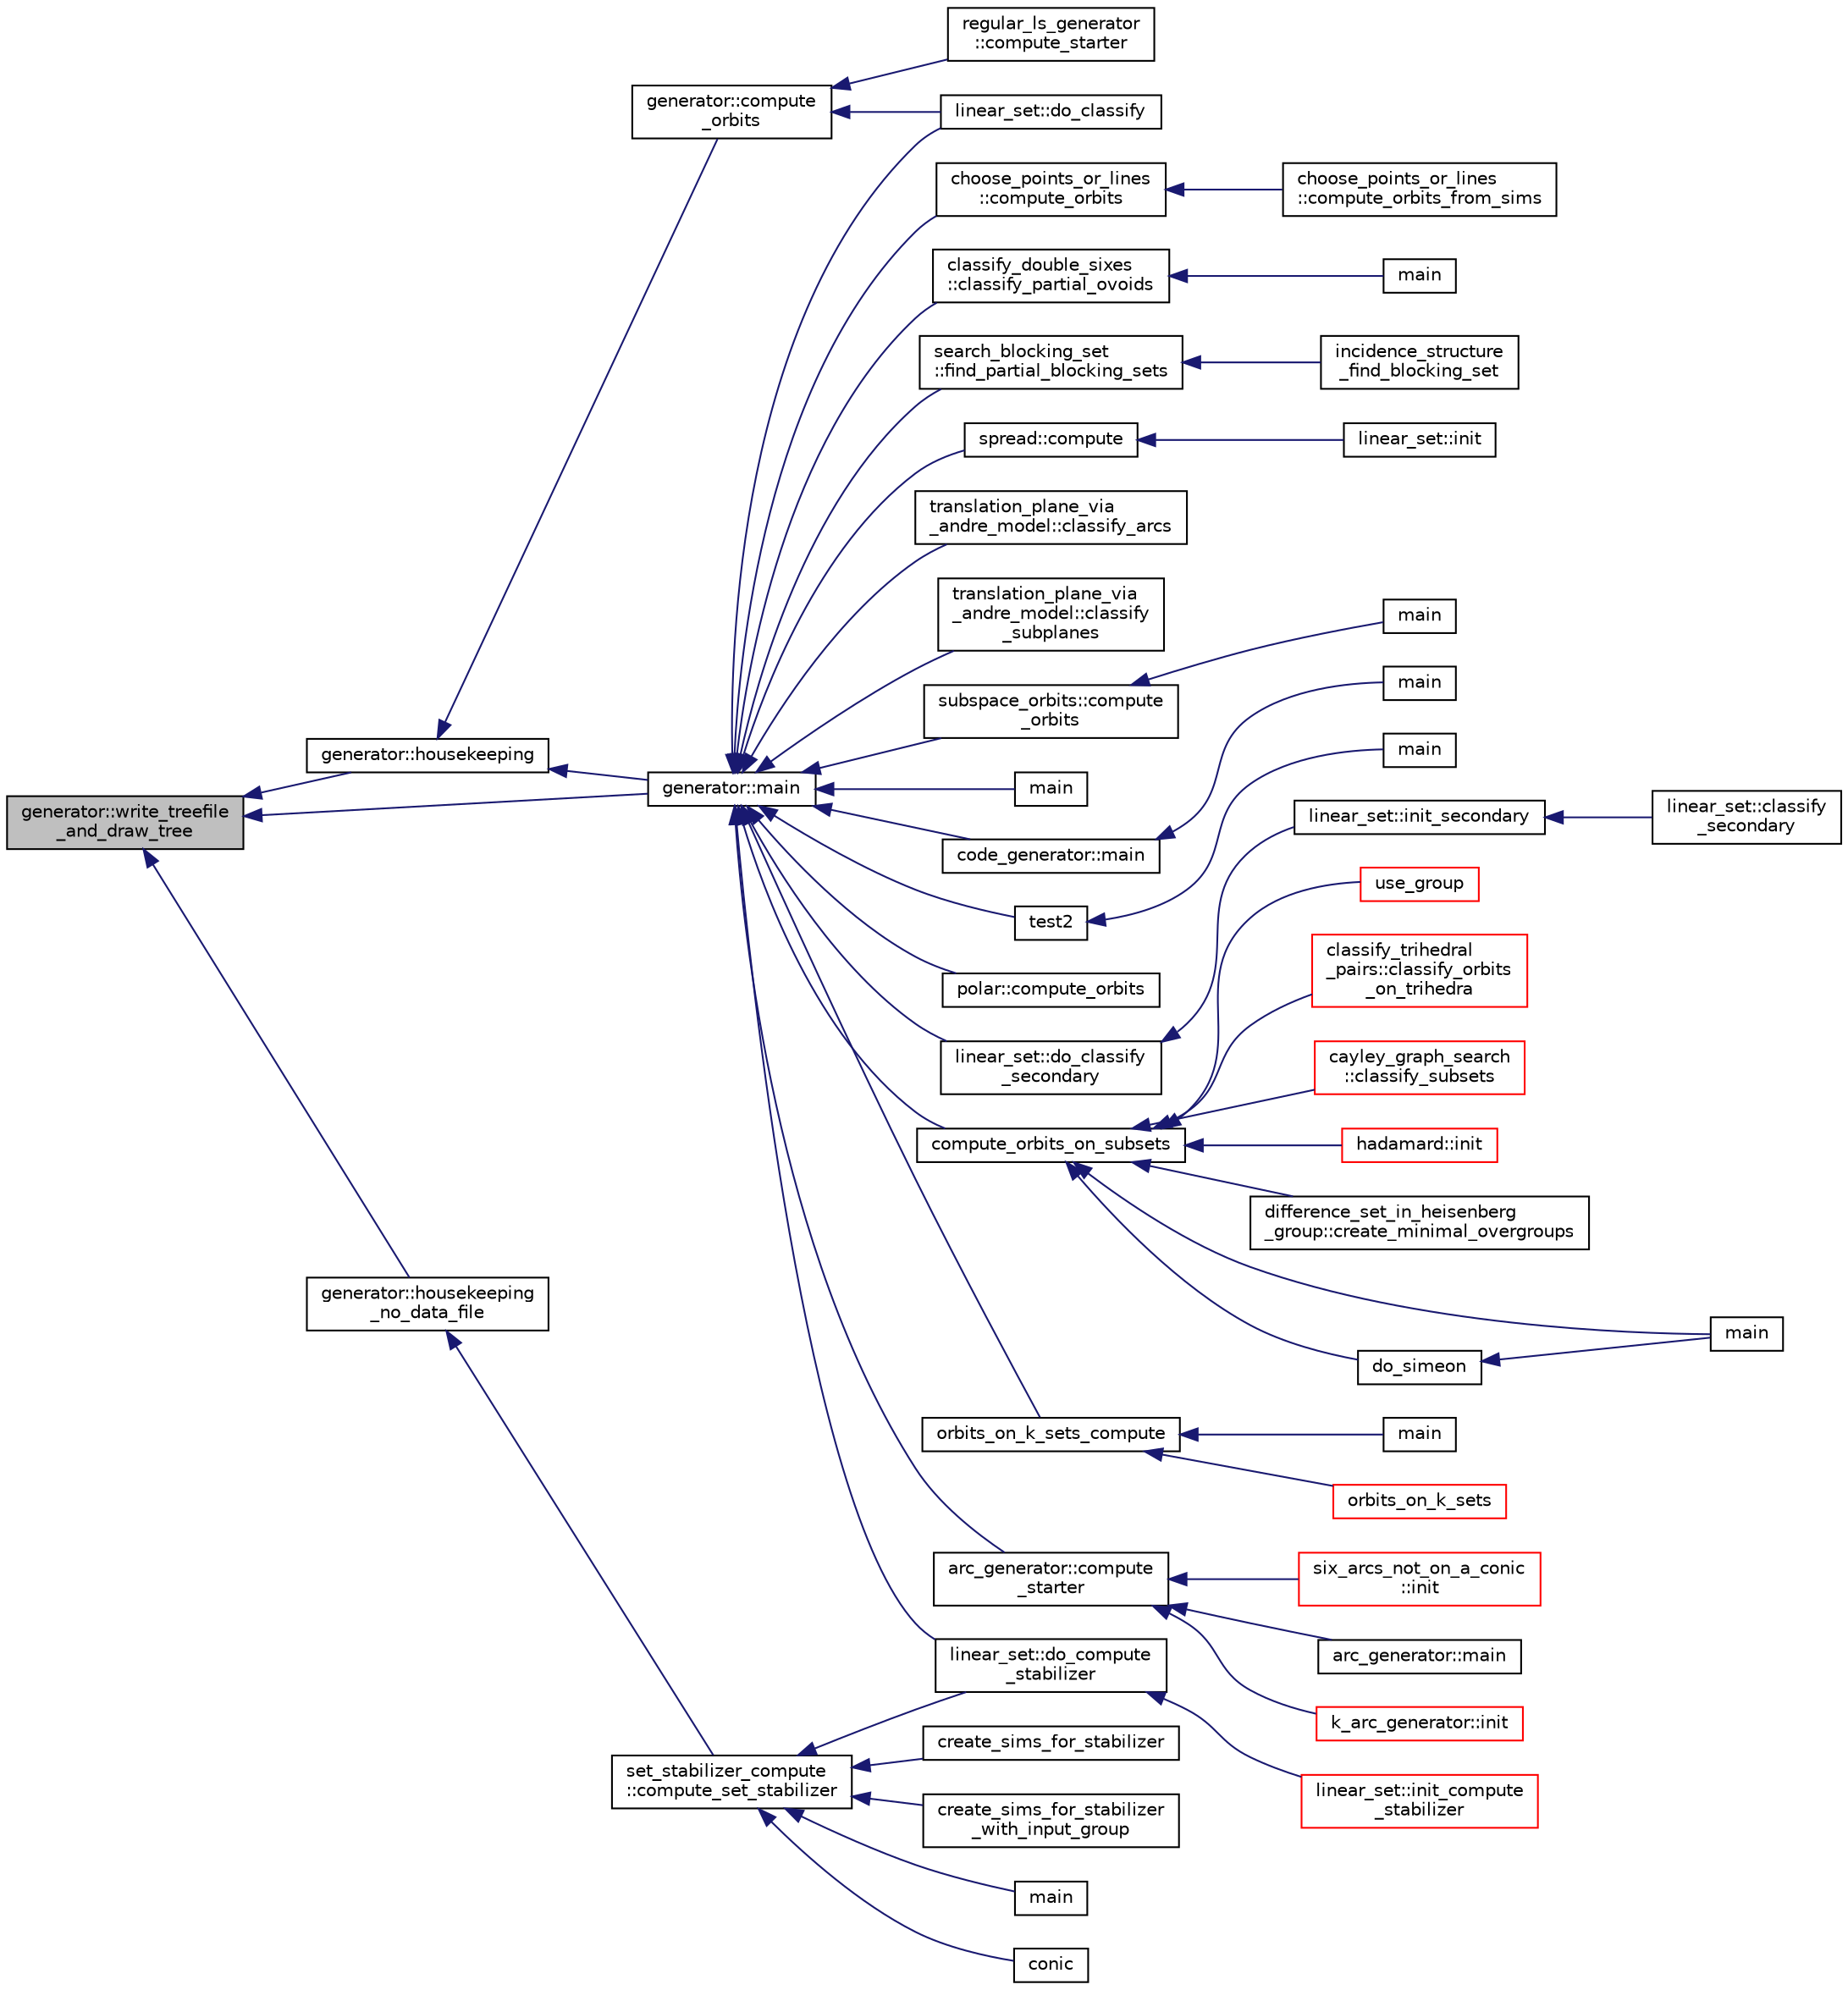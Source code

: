 digraph "generator::write_treefile_and_draw_tree"
{
  edge [fontname="Helvetica",fontsize="10",labelfontname="Helvetica",labelfontsize="10"];
  node [fontname="Helvetica",fontsize="10",shape=record];
  rankdir="LR";
  Node23692 [label="generator::write_treefile\l_and_draw_tree",height=0.2,width=0.4,color="black", fillcolor="grey75", style="filled", fontcolor="black"];
  Node23692 -> Node23693 [dir="back",color="midnightblue",fontsize="10",style="solid",fontname="Helvetica"];
  Node23693 [label="generator::main",height=0.2,width=0.4,color="black", fillcolor="white", style="filled",URL="$d7/d73/classgenerator.html#a01abff8e9f231bf0d82e2e8e0061f242"];
  Node23693 -> Node23694 [dir="back",color="midnightblue",fontsize="10",style="solid",fontname="Helvetica"];
  Node23694 [label="main",height=0.2,width=0.4,color="black", fillcolor="white", style="filled",URL="$d2/d11/codes_8h.html#a217dbf8b442f20279ea00b898af96f52"];
  Node23693 -> Node23695 [dir="back",color="midnightblue",fontsize="10",style="solid",fontname="Helvetica"];
  Node23695 [label="code_generator::main",height=0.2,width=0.4,color="black", fillcolor="white", style="filled",URL="$db/d37/classcode__generator.html#ab3cf3a306e4032c2b471ac95321c599f"];
  Node23695 -> Node23696 [dir="back",color="midnightblue",fontsize="10",style="solid",fontname="Helvetica"];
  Node23696 [label="main",height=0.2,width=0.4,color="black", fillcolor="white", style="filled",URL="$d4/d4f/codes_8_c.html#a217dbf8b442f20279ea00b898af96f52"];
  Node23693 -> Node23697 [dir="back",color="midnightblue",fontsize="10",style="solid",fontname="Helvetica"];
  Node23697 [label="test2",height=0.2,width=0.4,color="black", fillcolor="white", style="filled",URL="$d9/db0/factor__space_8_c.html#a39d73a812e5fd8f1bc111e948368cb10"];
  Node23697 -> Node23698 [dir="back",color="midnightblue",fontsize="10",style="solid",fontname="Helvetica"];
  Node23698 [label="main",height=0.2,width=0.4,color="black", fillcolor="white", style="filled",URL="$d9/db0/factor__space_8_c.html#a3c04138a5bfe5d72780bb7e82a18e627"];
  Node23693 -> Node23699 [dir="back",color="midnightblue",fontsize="10",style="solid",fontname="Helvetica"];
  Node23699 [label="polar::compute_orbits",height=0.2,width=0.4,color="black", fillcolor="white", style="filled",URL="$da/d1c/classpolar.html#ac4c3c4f95d14c74ff4a3ec3f3479a1da"];
  Node23693 -> Node23700 [dir="back",color="midnightblue",fontsize="10",style="solid",fontname="Helvetica"];
  Node23700 [label="linear_set::do_classify",height=0.2,width=0.4,color="black", fillcolor="white", style="filled",URL="$dd/d86/classlinear__set.html#a3eb2dbce7fa8b71901dfc12f288ddd0c"];
  Node23693 -> Node23701 [dir="back",color="midnightblue",fontsize="10",style="solid",fontname="Helvetica"];
  Node23701 [label="linear_set::do_classify\l_secondary",height=0.2,width=0.4,color="black", fillcolor="white", style="filled",URL="$dd/d86/classlinear__set.html#a47eb7f9995f3343abd3bdfbf9a9a9162"];
  Node23701 -> Node23702 [dir="back",color="midnightblue",fontsize="10",style="solid",fontname="Helvetica"];
  Node23702 [label="linear_set::init_secondary",height=0.2,width=0.4,color="black", fillcolor="white", style="filled",URL="$dd/d86/classlinear__set.html#a7bf8cd7805559b5762921687a7c1ed97"];
  Node23702 -> Node23703 [dir="back",color="midnightblue",fontsize="10",style="solid",fontname="Helvetica"];
  Node23703 [label="linear_set::classify\l_secondary",height=0.2,width=0.4,color="black", fillcolor="white", style="filled",URL="$dd/d86/classlinear__set.html#a5d7659de855e20e2fa8e41e7aedcb1fc"];
  Node23693 -> Node23704 [dir="back",color="midnightblue",fontsize="10",style="solid",fontname="Helvetica"];
  Node23704 [label="linear_set::do_compute\l_stabilizer",height=0.2,width=0.4,color="black", fillcolor="white", style="filled",URL="$dd/d86/classlinear__set.html#ae8f58ded28fb5370f4459cca42b7463b"];
  Node23704 -> Node23705 [dir="back",color="midnightblue",fontsize="10",style="solid",fontname="Helvetica"];
  Node23705 [label="linear_set::init_compute\l_stabilizer",height=0.2,width=0.4,color="red", fillcolor="white", style="filled",URL="$dd/d86/classlinear__set.html#a0cc3eaec1896fdc977b62e94623b055b"];
  Node23693 -> Node23707 [dir="back",color="midnightblue",fontsize="10",style="solid",fontname="Helvetica"];
  Node23707 [label="compute_orbits_on_subsets",height=0.2,width=0.4,color="black", fillcolor="white", style="filled",URL="$d3/d35/snakes__and__ladders__global_8_c.html#af33697aede0480110b1227f727252637"];
  Node23707 -> Node23708 [dir="back",color="midnightblue",fontsize="10",style="solid",fontname="Helvetica"];
  Node23708 [label="cayley_graph_search\l::classify_subsets",height=0.2,width=0.4,color="red", fillcolor="white", style="filled",URL="$de/dae/classcayley__graph__search.html#a4cf8a90752e018a281481ac80ad52c4b"];
  Node23707 -> Node23711 [dir="back",color="midnightblue",fontsize="10",style="solid",fontname="Helvetica"];
  Node23711 [label="hadamard::init",height=0.2,width=0.4,color="red", fillcolor="white", style="filled",URL="$d7/dbb/classhadamard.html#a16af359850b8bdd0d2a73e260d496c33"];
  Node23707 -> Node23713 [dir="back",color="midnightblue",fontsize="10",style="solid",fontname="Helvetica"];
  Node23713 [label="difference_set_in_heisenberg\l_group::create_minimal_overgroups",height=0.2,width=0.4,color="black", fillcolor="white", style="filled",URL="$de/d8a/classdifference__set__in__heisenberg__group.html#a9bde5ad5da3ebaebf98fbfd3e8110b79"];
  Node23707 -> Node23714 [dir="back",color="midnightblue",fontsize="10",style="solid",fontname="Helvetica"];
  Node23714 [label="main",height=0.2,width=0.4,color="black", fillcolor="white", style="filled",URL="$d5/d13/simeon_8_c.html#ae66f6b31b5ad750f1fe042a706a4e3d4"];
  Node23707 -> Node23715 [dir="back",color="midnightblue",fontsize="10",style="solid",fontname="Helvetica"];
  Node23715 [label="do_simeon",height=0.2,width=0.4,color="black", fillcolor="white", style="filled",URL="$d5/d13/simeon_8_c.html#a36cf3f9cb484fa44da7a7dfcbe9385d0"];
  Node23715 -> Node23714 [dir="back",color="midnightblue",fontsize="10",style="solid",fontname="Helvetica"];
  Node23707 -> Node23716 [dir="back",color="midnightblue",fontsize="10",style="solid",fontname="Helvetica"];
  Node23716 [label="use_group",height=0.2,width=0.4,color="red", fillcolor="white", style="filled",URL="$d9/d9f/all__cliques_8_c.html#aba62531e97173264c39afe2c7857af31"];
  Node23707 -> Node23718 [dir="back",color="midnightblue",fontsize="10",style="solid",fontname="Helvetica"];
  Node23718 [label="classify_trihedral\l_pairs::classify_orbits\l_on_trihedra",height=0.2,width=0.4,color="red", fillcolor="white", style="filled",URL="$d1/d21/classclassify__trihedral__pairs.html#a99625621bfba4bb65b3d60304b306539"];
  Node23693 -> Node23725 [dir="back",color="midnightblue",fontsize="10",style="solid",fontname="Helvetica"];
  Node23725 [label="orbits_on_k_sets_compute",height=0.2,width=0.4,color="black", fillcolor="white", style="filled",URL="$d3/d35/snakes__and__ladders__global_8_c.html#a96743526b15703539d544499276aaa71"];
  Node23725 -> Node23726 [dir="back",color="midnightblue",fontsize="10",style="solid",fontname="Helvetica"];
  Node23726 [label="main",height=0.2,width=0.4,color="black", fillcolor="white", style="filled",URL="$d9/d5f/example__fano__plane_8_c.html#ae66f6b31b5ad750f1fe042a706a4e3d4"];
  Node23725 -> Node23727 [dir="back",color="midnightblue",fontsize="10",style="solid",fontname="Helvetica"];
  Node23727 [label="orbits_on_k_sets",height=0.2,width=0.4,color="red", fillcolor="white", style="filled",URL="$d3/d35/snakes__and__ladders__global_8_c.html#afe3d79116aa8b4d1a93d444a3a979b6e"];
  Node23693 -> Node23736 [dir="back",color="midnightblue",fontsize="10",style="solid",fontname="Helvetica"];
  Node23736 [label="arc_generator::compute\l_starter",height=0.2,width=0.4,color="black", fillcolor="white", style="filled",URL="$d4/d21/classarc__generator.html#aad1dcec3a1c302e743d574bd1ac857d9"];
  Node23736 -> Node23735 [dir="back",color="midnightblue",fontsize="10",style="solid",fontname="Helvetica"];
  Node23735 [label="arc_generator::main",height=0.2,width=0.4,color="black", fillcolor="white", style="filled",URL="$d4/d21/classarc__generator.html#ad80140b51b165dad1fe6ab232be7829a"];
  Node23736 -> Node23737 [dir="back",color="midnightblue",fontsize="10",style="solid",fontname="Helvetica"];
  Node23737 [label="k_arc_generator::init",height=0.2,width=0.4,color="red", fillcolor="white", style="filled",URL="$d6/dd8/classk__arc__generator.html#a6036d9f52ede9f8ca681505626b5361d"];
  Node23736 -> Node23739 [dir="back",color="midnightblue",fontsize="10",style="solid",fontname="Helvetica"];
  Node23739 [label="six_arcs_not_on_a_conic\l::init",height=0.2,width=0.4,color="red", fillcolor="white", style="filled",URL="$d8/de6/classsix__arcs__not__on__a__conic.html#a7a4d5cf8a098488729934cfa8a70944a"];
  Node23693 -> Node23741 [dir="back",color="midnightblue",fontsize="10",style="solid",fontname="Helvetica"];
  Node23741 [label="choose_points_or_lines\l::compute_orbits",height=0.2,width=0.4,color="black", fillcolor="white", style="filled",URL="$d6/d75/classchoose__points__or__lines.html#adc353e2d41dc8a39563322c8cdd85f61"];
  Node23741 -> Node23742 [dir="back",color="midnightblue",fontsize="10",style="solid",fontname="Helvetica"];
  Node23742 [label="choose_points_or_lines\l::compute_orbits_from_sims",height=0.2,width=0.4,color="black", fillcolor="white", style="filled",URL="$d6/d75/classchoose__points__or__lines.html#a4fcac2dadf459d7c75187a00a4bd64aa"];
  Node23693 -> Node23743 [dir="back",color="midnightblue",fontsize="10",style="solid",fontname="Helvetica"];
  Node23743 [label="classify_double_sixes\l::classify_partial_ovoids",height=0.2,width=0.4,color="black", fillcolor="white", style="filled",URL="$dd/d23/classclassify__double__sixes.html#a2253fca143a0e8a3e39655eb05668ae9"];
  Node23743 -> Node23744 [dir="back",color="midnightblue",fontsize="10",style="solid",fontname="Helvetica"];
  Node23744 [label="main",height=0.2,width=0.4,color="black", fillcolor="white", style="filled",URL="$df/df8/surface__classify_8_c.html#a217dbf8b442f20279ea00b898af96f52"];
  Node23693 -> Node23745 [dir="back",color="midnightblue",fontsize="10",style="solid",fontname="Helvetica"];
  Node23745 [label="search_blocking_set\l::find_partial_blocking_sets",height=0.2,width=0.4,color="black", fillcolor="white", style="filled",URL="$dc/d36/classsearch__blocking__set.html#ad3fdb3d356db75a02c406bc9d4e9e9b6"];
  Node23745 -> Node23746 [dir="back",color="midnightblue",fontsize="10",style="solid",fontname="Helvetica"];
  Node23746 [label="incidence_structure\l_find_blocking_set",height=0.2,width=0.4,color="black", fillcolor="white", style="filled",URL="$df/d74/tl__geometry_8h.html#a8e3d42d0018f8a804b9686b1c4951186"];
  Node23693 -> Node23747 [dir="back",color="midnightblue",fontsize="10",style="solid",fontname="Helvetica"];
  Node23747 [label="spread::compute",height=0.2,width=0.4,color="black", fillcolor="white", style="filled",URL="$da/dc1/classspread.html#a9674466d3e03b8dad79882299c638a21"];
  Node23747 -> Node23748 [dir="back",color="midnightblue",fontsize="10",style="solid",fontname="Helvetica"];
  Node23748 [label="linear_set::init",height=0.2,width=0.4,color="black", fillcolor="white", style="filled",URL="$dd/d86/classlinear__set.html#a7ab24e84423749047d5465cb15505475"];
  Node23693 -> Node23749 [dir="back",color="midnightblue",fontsize="10",style="solid",fontname="Helvetica"];
  Node23749 [label="translation_plane_via\l_andre_model::classify_arcs",height=0.2,width=0.4,color="black", fillcolor="white", style="filled",URL="$d1/dcc/classtranslation__plane__via__andre__model.html#ac8f002e812a8b152d41e806688601c5e"];
  Node23693 -> Node23750 [dir="back",color="midnightblue",fontsize="10",style="solid",fontname="Helvetica"];
  Node23750 [label="translation_plane_via\l_andre_model::classify\l_subplanes",height=0.2,width=0.4,color="black", fillcolor="white", style="filled",URL="$d1/dcc/classtranslation__plane__via__andre__model.html#a794fefa95f0a7f7b887133375988ee55"];
  Node23693 -> Node23751 [dir="back",color="midnightblue",fontsize="10",style="solid",fontname="Helvetica"];
  Node23751 [label="subspace_orbits::compute\l_orbits",height=0.2,width=0.4,color="black", fillcolor="white", style="filled",URL="$d2/d9f/classsubspace__orbits.html#a2778f8d49cde1675de1ef6acfe180b63"];
  Node23751 -> Node23752 [dir="back",color="midnightblue",fontsize="10",style="solid",fontname="Helvetica"];
  Node23752 [label="main",height=0.2,width=0.4,color="black", fillcolor="white", style="filled",URL="$da/dd5/subspace__orbits__main_8_c.html#a217dbf8b442f20279ea00b898af96f52"];
  Node23692 -> Node23753 [dir="back",color="midnightblue",fontsize="10",style="solid",fontname="Helvetica"];
  Node23753 [label="generator::housekeeping",height=0.2,width=0.4,color="black", fillcolor="white", style="filled",URL="$d7/d73/classgenerator.html#aaf2bd92e8f74eb9fbc3244a6dde6f78c"];
  Node23753 -> Node23754 [dir="back",color="midnightblue",fontsize="10",style="solid",fontname="Helvetica"];
  Node23754 [label="generator::compute\l_orbits",height=0.2,width=0.4,color="black", fillcolor="white", style="filled",URL="$d7/d73/classgenerator.html#a23989bc20ecaaed39c4119c758367f40"];
  Node23754 -> Node23755 [dir="back",color="midnightblue",fontsize="10",style="solid",fontname="Helvetica"];
  Node23755 [label="regular_ls_generator\l::compute_starter",height=0.2,width=0.4,color="black", fillcolor="white", style="filled",URL="$d2/dd8/classregular__ls__generator.html#aa38907741058694a73194b02ceb4a53d"];
  Node23754 -> Node23700 [dir="back",color="midnightblue",fontsize="10",style="solid",fontname="Helvetica"];
  Node23753 -> Node23693 [dir="back",color="midnightblue",fontsize="10",style="solid",fontname="Helvetica"];
  Node23692 -> Node23756 [dir="back",color="midnightblue",fontsize="10",style="solid",fontname="Helvetica"];
  Node23756 [label="generator::housekeeping\l_no_data_file",height=0.2,width=0.4,color="black", fillcolor="white", style="filled",URL="$d7/d73/classgenerator.html#a6c09d8dc65abd5c79f3310e8293a56d8"];
  Node23756 -> Node23757 [dir="back",color="midnightblue",fontsize="10",style="solid",fontname="Helvetica"];
  Node23757 [label="set_stabilizer_compute\l::compute_set_stabilizer",height=0.2,width=0.4,color="black", fillcolor="white", style="filled",URL="$d8/dc6/classset__stabilizer__compute.html#ad4f92074322e98c7cd0ed5d4f8486b76"];
  Node23757 -> Node23758 [dir="back",color="midnightblue",fontsize="10",style="solid",fontname="Helvetica"];
  Node23758 [label="main",height=0.2,width=0.4,color="black", fillcolor="white", style="filled",URL="$db/d67/test__hyperoval_8_c.html#a3c04138a5bfe5d72780bb7e82a18e627"];
  Node23757 -> Node23759 [dir="back",color="midnightblue",fontsize="10",style="solid",fontname="Helvetica"];
  Node23759 [label="conic",height=0.2,width=0.4,color="black", fillcolor="white", style="filled",URL="$d4/de8/conic_8_c.html#a96def9474b981a9d5831a9b48d85d652"];
  Node23757 -> Node23704 [dir="back",color="midnightblue",fontsize="10",style="solid",fontname="Helvetica"];
  Node23757 -> Node23760 [dir="back",color="midnightblue",fontsize="10",style="solid",fontname="Helvetica"];
  Node23760 [label="create_sims_for_stabilizer",height=0.2,width=0.4,color="black", fillcolor="white", style="filled",URL="$d0/d76/tl__algebra__and__number__theory_8h.html#af2c67d225072549409be710ac3cd30f8"];
  Node23757 -> Node23761 [dir="back",color="midnightblue",fontsize="10",style="solid",fontname="Helvetica"];
  Node23761 [label="create_sims_for_stabilizer\l_with_input_group",height=0.2,width=0.4,color="black", fillcolor="white", style="filled",URL="$d0/d76/tl__algebra__and__number__theory_8h.html#af5482567a8d6ba5c2fe593bf6f7f9a0f"];
}
